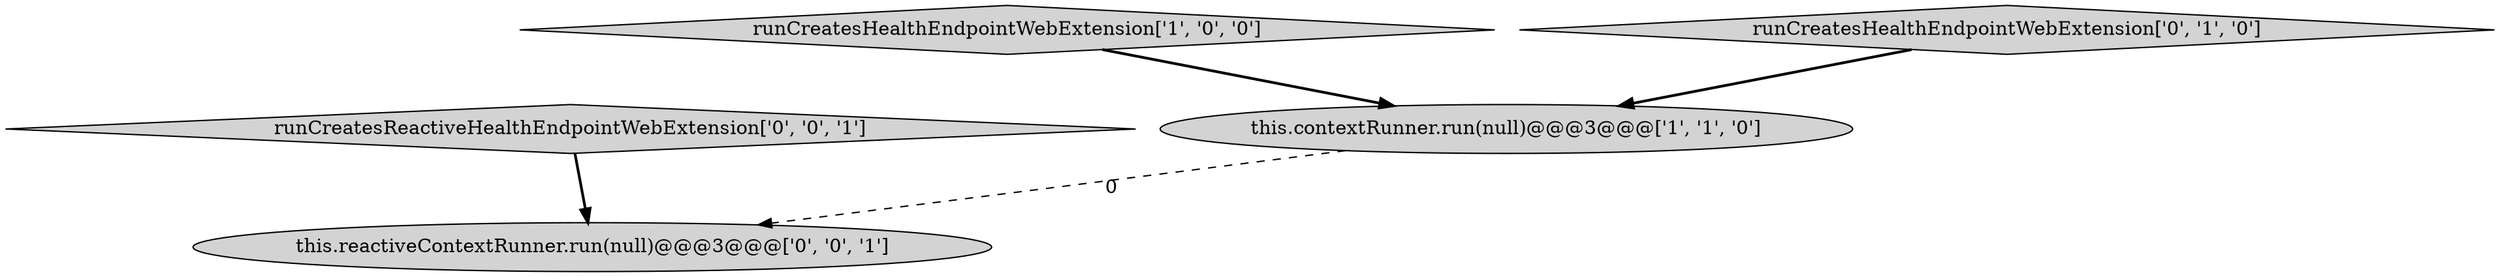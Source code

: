 digraph {
4 [style = filled, label = "runCreatesReactiveHealthEndpointWebExtension['0', '0', '1']", fillcolor = lightgray, shape = diamond image = "AAA0AAABBB3BBB"];
1 [style = filled, label = "runCreatesHealthEndpointWebExtension['1', '0', '0']", fillcolor = lightgray, shape = diamond image = "AAA0AAABBB1BBB"];
3 [style = filled, label = "this.reactiveContextRunner.run(null)@@@3@@@['0', '0', '1']", fillcolor = lightgray, shape = ellipse image = "AAA0AAABBB3BBB"];
0 [style = filled, label = "this.contextRunner.run(null)@@@3@@@['1', '1', '0']", fillcolor = lightgray, shape = ellipse image = "AAA0AAABBB1BBB"];
2 [style = filled, label = "runCreatesHealthEndpointWebExtension['0', '1', '0']", fillcolor = lightgray, shape = diamond image = "AAA0AAABBB2BBB"];
2->0 [style = bold, label=""];
0->3 [style = dashed, label="0"];
1->0 [style = bold, label=""];
4->3 [style = bold, label=""];
}
